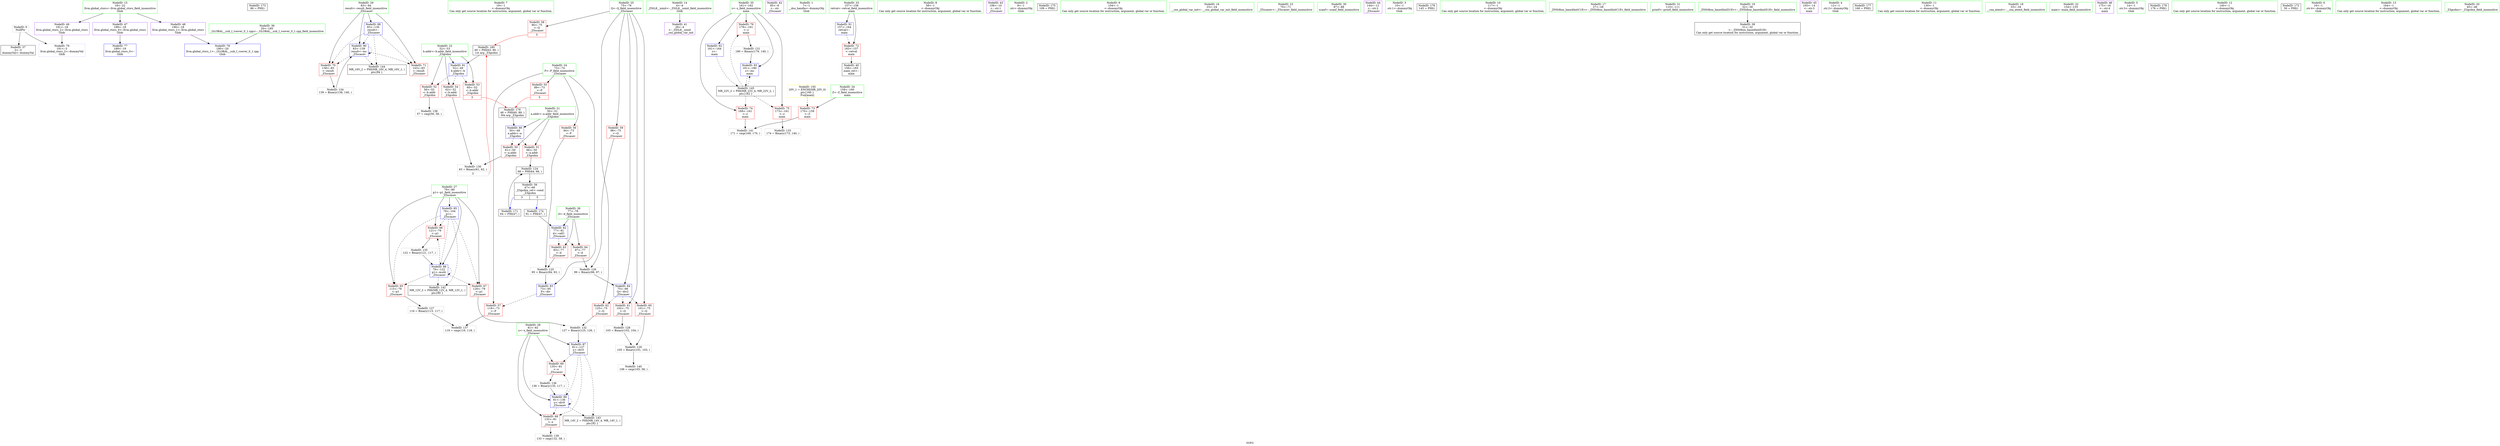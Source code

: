 digraph "SVFG" {
	label="SVFG";

	Node0x5571619e35d0 [shape=record,color=grey,label="{NodeID: 0\nNullPtr}"];
	Node0x5571619e35d0 -> Node0x5571619f8400[style=solid];
	Node0x5571619e35d0 -> Node0x5571619fb790[style=solid];
	Node0x557161a0f640 [shape=record,color=black,label="{NodeID: 173\n86 = PHI()\n}"];
	Node0x5571619fc0b0 [shape=record,color=blue,label="{NodeID: 90\n83\<--139\nresult\<--inc\n_Z5scasev\n}"];
	Node0x5571619fc0b0 -> Node0x5571619fafe0[style=dashed];
	Node0x5571619fc0b0 -> Node0x5571619fb0b0[style=dashed];
	Node0x5571619fc0b0 -> Node0x5571619fc0b0[style=dashed];
	Node0x5571619fc0b0 -> Node0x557161a05f50[style=dashed];
	Node0x5571619f6a80 [shape=record,color=green,label="{NodeID: 7\n19\<--1\n\<--dummyObj\nCan only get source location for instruction, argument, global var or function.}"];
	Node0x557161a104a0 [shape=record,color=black,label="{NodeID: 180\n49 = PHI(63, 90, )\n1st arg _Z3gcdxx }"];
	Node0x557161a104a0 -> Node0x5571619fb960[style=solid];
	Node0x5571619f6f10 [shape=record,color=green,label="{NodeID: 14\n4\<--6\n_ZStL8__ioinit\<--_ZStL8__ioinit_field_insensitive\nGlob }"];
	Node0x5571619f6f10 -> Node0x5571619f87a0[style=solid];
	Node0x5571619f7610 [shape=record,color=green,label="{NodeID: 21\n50\<--51\na.addr\<--a.addr_field_insensitive\n_Z3gcdxx\n}"];
	Node0x5571619f7610 -> Node0x5571619f9fa0[style=solid];
	Node0x5571619f7610 -> Node0x5571619fa070[style=solid];
	Node0x5571619f7610 -> Node0x5571619fb890[style=solid];
	Node0x5571619f7bf0 [shape=record,color=green,label="{NodeID: 28\n81\<--82\nx\<--x_field_insensitive\n_Z5scasev\n}"];
	Node0x5571619f7bf0 -> Node0x5571619fae40[style=solid];
	Node0x5571619f7bf0 -> Node0x5571619faf10[style=solid];
	Node0x5571619f7bf0 -> Node0x5571619fbe40[style=solid];
	Node0x5571619f7bf0 -> Node0x5571619fbfe0[style=solid];
	Node0x5571619f8230 [shape=record,color=green,label="{NodeID: 35\n161\<--162\nz\<--z_field_insensitive\nmain\n}"];
	Node0x5571619f8230 -> Node0x5571619fb320[style=solid];
	Node0x5571619f8230 -> Node0x5571619fb3f0[style=solid];
	Node0x5571619f8230 -> Node0x5571619fb4c0[style=solid];
	Node0x5571619f8230 -> Node0x5571619fc250[style=solid];
	Node0x5571619f8230 -> Node0x5571619fc320[style=solid];
	Node0x5571619fec70 [shape=record,color=grey,label="{NodeID: 125\n95 = Binary(94, 93, )\n}"];
	Node0x5571619fec70 -> Node0x5571619fbb00[style=solid];
	Node0x5571619f8870 [shape=record,color=purple,label="{NodeID: 42\n85\<--8\n\<--.str\n_Z5scasev\n}"];
	Node0x5571619ff6f0 [shape=record,color=grey,label="{NodeID: 132\n127 = Binary(125, 126, )\n}"];
	Node0x5571619ff6f0 -> Node0x5571619fbe40[style=solid];
	Node0x5571619f9ea0 [shape=record,color=purple,label="{NodeID: 49\n191\<--18\nllvm.global_ctors_2\<--llvm.global_ctors\nGlob }"];
	Node0x5571619f9ea0 -> Node0x5571619fb790[style=solid];
	Node0x557161a00980 [shape=record,color=grey,label="{NodeID: 139\n133 = cmp(132, 58, )\n}"];
	Node0x5571619fa480 [shape=record,color=red,label="{NodeID: 56\n94\<--73\n\<--P\n_Z5scasev\n}"];
	Node0x5571619fa480 -> Node0x5571619fec70[style=solid];
	Node0x5571619faa30 [shape=record,color=red,label="{NodeID: 63\n93\<--77\n\<--d\n_Z5scasev\n}"];
	Node0x5571619faa30 -> Node0x5571619fec70[style=solid];
	Node0x5571619fafe0 [shape=record,color=red,label="{NodeID: 70\n138\<--83\n\<--result\n_Z5scasev\n}"];
	Node0x5571619fafe0 -> Node0x5571619f9750[style=solid];
	Node0x5571619fb590 [shape=record,color=blue,label="{NodeID: 77\n189\<--19\nllvm.global_ctors_0\<--\nGlob }"];
	Node0x5571619fbbd0 [shape=record,color=blue,label="{NodeID: 84\n75\<--99\nQ\<--div2\n_Z5scasev\n}"];
	Node0x5571619fbbd0 -> Node0x5571619fa7c0[style=dashed];
	Node0x5571619fbbd0 -> Node0x5571619fa890[style=dashed];
	Node0x5571619fbbd0 -> Node0x5571619fa960[style=dashed];
	Node0x5571619f5f70 [shape=record,color=green,label="{NodeID: 1\n7\<--1\n__dso_handle\<--dummyObj\nGlob }"];
	Node0x557161a0fd30 [shape=record,color=black,label="{NodeID: 174\n91 = PHI(47, )\n}"];
	Node0x557161a0fd30 -> Node0x5571619fba30[style=solid];
	Node0x5571619fc180 [shape=record,color=blue,label="{NodeID: 91\n157\<--164\nretval\<--\nmain\n}"];
	Node0x5571619fc180 -> Node0x5571619fb180[style=dashed];
	Node0x5571619f6b10 [shape=record,color=green,label="{NodeID: 8\n58\<--1\n\<--dummyObj\nCan only get source location for instruction, argument, global var or function.}"];
	Node0x5571619f7010 [shape=record,color=green,label="{NodeID: 15\n18\<--22\nllvm.global_ctors\<--llvm.global_ctors_field_insensitive\nGlob }"];
	Node0x5571619f7010 -> Node0x5571619f8c80[style=solid];
	Node0x5571619f7010 -> Node0x5571619f9da0[style=solid];
	Node0x5571619f7010 -> Node0x5571619f9ea0[style=solid];
	Node0x5571619f76e0 [shape=record,color=green,label="{NodeID: 22\n52\<--53\nb.addr\<--b.addr_field_insensitive\n_Z3gcdxx\n}"];
	Node0x5571619f76e0 -> Node0x5571619fa140[style=solid];
	Node0x5571619f76e0 -> Node0x5571619fa210[style=solid];
	Node0x5571619f76e0 -> Node0x5571619fa2e0[style=solid];
	Node0x5571619f76e0 -> Node0x5571619fb960[style=solid];
	Node0x5571619f7cc0 [shape=record,color=green,label="{NodeID: 29\n83\<--84\nresult\<--result_field_insensitive\n_Z5scasev\n}"];
	Node0x5571619f7cc0 -> Node0x5571619fafe0[style=solid];
	Node0x5571619f7cc0 -> Node0x5571619fb0b0[style=solid];
	Node0x5571619f7cc0 -> Node0x5571619fbf10[style=solid];
	Node0x5571619f7cc0 -> Node0x5571619fc0b0[style=solid];
	Node0x5571619f8300 [shape=record,color=green,label="{NodeID: 36\n20\<--185\n_GLOBAL__sub_I_voover_0_1.cpp\<--_GLOBAL__sub_I_voover_0_1.cpp_field_insensitive\n}"];
	Node0x5571619f8300 -> Node0x5571619fb690[style=solid];
	Node0x5571619fedf0 [shape=record,color=grey,label="{NodeID: 126\n99 = Binary(98, 97, )\n}"];
	Node0x5571619fedf0 -> Node0x5571619fbbd0[style=solid];
	Node0x5571619f8940 [shape=record,color=purple,label="{NodeID: 43\n108\<--10\n\<--.str.1\n_Z5scasev\n}"];
	Node0x5571619f95d0 [shape=record,color=grey,label="{NodeID: 133\n174 = Binary(173, 140, )\n}"];
	Node0x5571619f9fa0 [shape=record,color=red,label="{NodeID: 50\n61\<--50\n\<--a.addr\n_Z3gcdxx\n}"];
	Node0x5571619f9fa0 -> Node0x5571619ff3f0[style=solid];
	Node0x557161a00b00 [shape=record,color=grey,label="{NodeID: 140\n106 = cmp(105, 58, )\n}"];
	Node0x5571619fa550 [shape=record,color=red,label="{NodeID: 57\n118\<--73\n\<--P\n_Z5scasev\n}"];
	Node0x5571619fa550 -> Node0x5571619f9bd0[style=solid];
	Node0x5571619fab00 [shape=record,color=red,label="{NodeID: 64\n97\<--77\n\<--d\n_Z5scasev\n}"];
	Node0x5571619fab00 -> Node0x5571619fedf0[style=solid];
	Node0x5571619fb0b0 [shape=record,color=red,label="{NodeID: 71\n143\<--83\n\<--result\n_Z5scasev\n}"];
	Node0x5571619fb690 [shape=record,color=blue,label="{NodeID: 78\n190\<--20\nllvm.global_ctors_1\<--_GLOBAL__sub_I_voover_0_1.cpp\nGlob }"];
	Node0x5571619fbca0 [shape=record,color=blue,label="{NodeID: 85\n79\<--104\np1\<--\n_Z5scasev\n}"];
	Node0x5571619fbca0 -> Node0x5571619fabd0[style=dashed];
	Node0x5571619fbca0 -> Node0x5571619faca0[style=dashed];
	Node0x5571619fbca0 -> Node0x5571619fad70[style=dashed];
	Node0x5571619fbca0 -> Node0x5571619fbd70[style=dashed];
	Node0x5571619fbca0 -> Node0x557161a05550[style=dashed];
	Node0x5571619f6000 [shape=record,color=green,label="{NodeID: 2\n8\<--1\n.str\<--dummyObj\nGlob }"];
	Node0x557161a0fe90 [shape=record,color=black,label="{NodeID: 175\n109 = PHI()\n}"];
	Node0x5571619fc250 [shape=record,color=blue,label="{NodeID: 92\n161\<--164\nz\<--\nmain\n}"];
	Node0x5571619fc250 -> Node0x557161a06450[style=dashed];
	Node0x5571619f6ba0 [shape=record,color=green,label="{NodeID: 9\n104\<--1\n\<--dummyObj\nCan only get source location for instruction, argument, global var or function.}"];
	Node0x5571619f7110 [shape=record,color=green,label="{NodeID: 16\n23\<--24\n__cxx_global_var_init\<--__cxx_global_var_init_field_insensitive\n}"];
	Node0x5571619f77b0 [shape=record,color=green,label="{NodeID: 23\n70\<--71\n_Z5scasev\<--_Z5scasev_field_insensitive\n}"];
	Node0x5571619f7d90 [shape=record,color=green,label="{NodeID: 30\n87\<--88\nscanf\<--scanf_field_insensitive\n}"];
	Node0x5571619f8400 [shape=record,color=black,label="{NodeID: 37\n2\<--3\ndummyVal\<--dummyVal\n}"];
	Node0x5571619fef70 [shape=record,color=grey,label="{NodeID: 127\n116 = Binary(115, 117, )\n}"];
	Node0x5571619fef70 -> Node0x5571619f9bd0[style=solid];
	Node0x5571619f8a10 [shape=record,color=purple,label="{NodeID: 44\n144\<--12\n\<--.str.2\n_Z5scasev\n}"];
	Node0x5571619f9750 [shape=record,color=grey,label="{NodeID: 134\n139 = Binary(138, 140, )\n}"];
	Node0x5571619f9750 -> Node0x5571619fc0b0[style=solid];
	Node0x5571619fa070 [shape=record,color=red,label="{NodeID: 51\n66\<--50\n\<--a.addr\n_Z3gcdxx\n}"];
	Node0x5571619fa070 -> Node0x557161840a30[style=solid];
	Node0x557161a00c80 [shape=record,color=grey,label="{NodeID: 141\n171 = cmp(169, 170, )\n}"];
	Node0x5571619fa620 [shape=record,color=red,label="{NodeID: 58\n90\<--75\n\<--Q\n_Z5scasev\n|{<s0>5}}"];
	Node0x5571619fa620:s0 -> Node0x557161a104a0[style=solid,color=red];
	Node0x5571619fabd0 [shape=record,color=red,label="{NodeID: 65\n115\<--79\n\<--p1\n_Z5scasev\n}"];
	Node0x5571619fabd0 -> Node0x5571619fef70[style=solid];
	Node0x5571619fb180 [shape=record,color=red,label="{NodeID: 72\n183\<--157\n\<--retval\nmain\n}"];
	Node0x5571619fb180 -> Node0x5571619f86d0[style=solid];
	Node0x5571619fb790 [shape=record,color=blue, style = dotted,label="{NodeID: 79\n191\<--3\nllvm.global_ctors_2\<--dummyVal\nGlob }"];
	Node0x5571619fbd70 [shape=record,color=blue,label="{NodeID: 86\n79\<--122\np1\<--mul4\n_Z5scasev\n}"];
	Node0x5571619fbd70 -> Node0x5571619fabd0[style=dashed];
	Node0x5571619fbd70 -> Node0x5571619faca0[style=dashed];
	Node0x5571619fbd70 -> Node0x5571619fad70[style=dashed];
	Node0x5571619fbd70 -> Node0x5571619fbd70[style=dashed];
	Node0x5571619fbd70 -> Node0x557161a05550[style=dashed];
	Node0x5571619f6090 [shape=record,color=green,label="{NodeID: 3\n10\<--1\n.str.1\<--dummyObj\nGlob }"];
	Node0x557161a0ff60 [shape=record,color=black,label="{NodeID: 176\n145 = PHI()\n}"];
	Node0x5571619fc320 [shape=record,color=blue,label="{NodeID: 93\n161\<--180\nz\<--inc\nmain\n}"];
	Node0x5571619fc320 -> Node0x557161a06450[style=dashed];
	Node0x5571619f6c30 [shape=record,color=green,label="{NodeID: 10\n117\<--1\n\<--dummyObj\nCan only get source location for instruction, argument, global var or function.}"];
	Node0x5571619f7210 [shape=record,color=green,label="{NodeID: 17\n27\<--28\n_ZNSt8ios_base4InitC1Ev\<--_ZNSt8ios_base4InitC1Ev_field_insensitive\n}"];
	Node0x5571619f78b0 [shape=record,color=green,label="{NodeID: 24\n73\<--74\nP\<--P_field_insensitive\n_Z5scasev\n}"];
	Node0x5571619f78b0 -> Node0x5571619fa3b0[style=solid];
	Node0x5571619f78b0 -> Node0x5571619fa480[style=solid];
	Node0x5571619f78b0 -> Node0x5571619fa550[style=solid];
	Node0x5571619f78b0 -> Node0x5571619fbb00[style=solid];
	Node0x5571619f7e90 [shape=record,color=green,label="{NodeID: 31\n110\<--111\nprintf\<--printf_field_insensitive\n}"];
	Node0x5571619f8500 [shape=record,color=black,label="{NodeID: 38\n31\<--32\n\<--_ZNSt8ios_base4InitD1Ev\nCan only get source location for instruction, argument, global var or function.}"];
	Node0x5571619ff0f0 [shape=record,color=grey,label="{NodeID: 128\n103 = Binary(102, 104, )\n}"];
	Node0x5571619ff0f0 -> Node0x5571619ff270[style=solid];
	Node0x5571619f8ae0 [shape=record,color=purple,label="{NodeID: 45\n165\<--14\n\<--.str.3\nmain\n}"];
	Node0x5571619f98d0 [shape=record,color=grey,label="{NodeID: 135\n122 = Binary(121, 117, )\n}"];
	Node0x5571619f98d0 -> Node0x5571619fbd70[style=solid];
	Node0x5571619fa140 [shape=record,color=red,label="{NodeID: 52\n56\<--52\n\<--b.addr\n_Z3gcdxx\n}"];
	Node0x5571619fa140 -> Node0x557161a00840[style=solid];
	Node0x557161a05550 [shape=record,color=black,label="{NodeID: 142\nMR_12V_2 = PHI(MR_12V_4, MR_12V_1, )\npts\{80 \}\n}"];
	Node0x5571619fa6f0 [shape=record,color=red,label="{NodeID: 59\n98\<--75\n\<--Q\n_Z5scasev\n}"];
	Node0x5571619fa6f0 -> Node0x5571619fedf0[style=solid];
	Node0x5571619faca0 [shape=record,color=red,label="{NodeID: 66\n121\<--79\n\<--p1\n_Z5scasev\n}"];
	Node0x5571619faca0 -> Node0x5571619f98d0[style=solid];
	Node0x5571619fb250 [shape=record,color=red,label="{NodeID: 73\n170\<--159\n\<--Z\nmain\n}"];
	Node0x5571619fb250 -> Node0x557161a00c80[style=solid];
	Node0x5571619fb890 [shape=record,color=blue,label="{NodeID: 80\n50\<--48\na.addr\<--a\n_Z3gcdxx\n}"];
	Node0x5571619fb890 -> Node0x5571619f9fa0[style=dashed];
	Node0x5571619fb890 -> Node0x5571619fa070[style=dashed];
	Node0x5571619fbe40 [shape=record,color=blue,label="{NodeID: 87\n81\<--127\nx\<--div5\n_Z5scasev\n}"];
	Node0x5571619fbe40 -> Node0x5571619fae40[style=dashed];
	Node0x5571619fbe40 -> Node0x5571619faf10[style=dashed];
	Node0x5571619fbe40 -> Node0x5571619fbfe0[style=dashed];
	Node0x5571619fbe40 -> Node0x557161a05a50[style=dashed];
	Node0x5571619f6120 [shape=record,color=green,label="{NodeID: 4\n12\<--1\n.str.2\<--dummyObj\nGlob }"];
	Node0x557161a10030 [shape=record,color=black,label="{NodeID: 177\n166 = PHI()\n}"];
	Node0x5571619f6cc0 [shape=record,color=green,label="{NodeID: 11\n130\<--1\n\<--dummyObj\nCan only get source location for instruction, argument, global var or function.}"];
	Node0x5571619f7310 [shape=record,color=green,label="{NodeID: 18\n33\<--34\n__cxa_atexit\<--__cxa_atexit_field_insensitive\n}"];
	Node0x5571619f7980 [shape=record,color=green,label="{NodeID: 25\n75\<--76\nQ\<--Q_field_insensitive\n_Z5scasev\n}"];
	Node0x5571619f7980 -> Node0x5571619fa620[style=solid];
	Node0x5571619f7980 -> Node0x5571619fa6f0[style=solid];
	Node0x5571619f7980 -> Node0x5571619fa7c0[style=solid];
	Node0x5571619f7980 -> Node0x5571619fa890[style=solid];
	Node0x5571619f7980 -> Node0x5571619fa960[style=solid];
	Node0x5571619f7980 -> Node0x5571619fbbd0[style=solid];
	Node0x5571619f7f90 [shape=record,color=green,label="{NodeID: 32\n154\<--155\nmain\<--main_field_insensitive\n}"];
	Node0x5571619f8600 [shape=record,color=black,label="{NodeID: 39\n47\<--68\n_Z3gcdxx_ret\<--cond\n_Z3gcdxx\n|{<s0>3|<s1>5}}"];
	Node0x5571619f8600:s0 -> Node0x557161a0f380[style=solid,color=blue];
	Node0x5571619f8600:s1 -> Node0x557161a0fd30[style=solid,color=blue];
	Node0x5571619ff270 [shape=record,color=grey,label="{NodeID: 129\n105 = Binary(101, 103, )\n}"];
	Node0x5571619ff270 -> Node0x557161a00b00[style=solid];
	Node0x5571619f8bb0 [shape=record,color=purple,label="{NodeID: 46\n175\<--16\n\<--.str.4\nmain\n}"];
	Node0x5571619f9a50 [shape=record,color=grey,label="{NodeID: 136\n136 = Binary(135, 117, )\n}"];
	Node0x5571619f9a50 -> Node0x5571619fbfe0[style=solid];
	Node0x5571619fa210 [shape=record,color=red,label="{NodeID: 53\n60\<--52\n\<--b.addr\n_Z3gcdxx\n|{<s0>3}}"];
	Node0x5571619fa210:s0 -> Node0x557161a101d0[style=solid,color=red];
	Node0x557161a05a50 [shape=record,color=black,label="{NodeID: 143\nMR_14V_2 = PHI(MR_14V_4, MR_14V_1, )\npts\{82 \}\n}"];
	Node0x5571619fa7c0 [shape=record,color=red,label="{NodeID: 60\n101\<--75\n\<--Q\n_Z5scasev\n}"];
	Node0x5571619fa7c0 -> Node0x5571619ff270[style=solid];
	Node0x557161a08370 [shape=record,color=yellow,style=double,label="{NodeID: 150\n20V_1 = ENCHI(MR_20V_0)\npts\{160 \}\nFun[main]}"];
	Node0x557161a08370 -> Node0x5571619fb250[style=dashed];
	Node0x5571619fad70 [shape=record,color=red,label="{NodeID: 67\n126\<--79\n\<--p1\n_Z5scasev\n}"];
	Node0x5571619fad70 -> Node0x5571619ff6f0[style=solid];
	Node0x5571619fb320 [shape=record,color=red,label="{NodeID: 74\n169\<--161\n\<--z\nmain\n}"];
	Node0x5571619fb320 -> Node0x557161a00c80[style=solid];
	Node0x5571619fb960 [shape=record,color=blue,label="{NodeID: 81\n52\<--49\nb.addr\<--b\n_Z3gcdxx\n}"];
	Node0x5571619fb960 -> Node0x5571619fa140[style=dashed];
	Node0x5571619fb960 -> Node0x5571619fa210[style=dashed];
	Node0x5571619fb960 -> Node0x5571619fa2e0[style=dashed];
	Node0x557161a0f380 [shape=record,color=black,label="{NodeID: 171\n64 = PHI(47, )\n}"];
	Node0x557161a0f380 -> Node0x557161840a30[style=solid];
	Node0x5571619fbf10 [shape=record,color=blue,label="{NodeID: 88\n83\<--130\nresult\<--\n_Z5scasev\n}"];
	Node0x5571619fbf10 -> Node0x5571619fafe0[style=dashed];
	Node0x5571619fbf10 -> Node0x5571619fb0b0[style=dashed];
	Node0x5571619fbf10 -> Node0x5571619fc0b0[style=dashed];
	Node0x5571619fbf10 -> Node0x557161a05f50[style=dashed];
	Node0x5571619f6960 [shape=record,color=green,label="{NodeID: 5\n14\<--1\n.str.3\<--dummyObj\nGlob }"];
	Node0x557161a10100 [shape=record,color=black,label="{NodeID: 178\n176 = PHI()\n}"];
	Node0x5571619f6d50 [shape=record,color=green,label="{NodeID: 12\n140\<--1\n\<--dummyObj\nCan only get source location for instruction, argument, global var or function.}"];
	Node0x5571619f7410 [shape=record,color=green,label="{NodeID: 19\n32\<--38\n_ZNSt8ios_base4InitD1Ev\<--_ZNSt8ios_base4InitD1Ev_field_insensitive\n}"];
	Node0x5571619f7410 -> Node0x5571619f8500[style=solid];
	Node0x5571619f7a50 [shape=record,color=green,label="{NodeID: 26\n77\<--78\nd\<--d_field_insensitive\n_Z5scasev\n}"];
	Node0x5571619f7a50 -> Node0x5571619faa30[style=solid];
	Node0x5571619f7a50 -> Node0x5571619fab00[style=solid];
	Node0x5571619f7a50 -> Node0x5571619fba30[style=solid];
	Node0x5571619f8090 [shape=record,color=green,label="{NodeID: 33\n157\<--158\nretval\<--retval_field_insensitive\nmain\n}"];
	Node0x5571619f8090 -> Node0x5571619fb180[style=solid];
	Node0x5571619f8090 -> Node0x5571619fc180[style=solid];
	Node0x5571619f86d0 [shape=record,color=black,label="{NodeID: 40\n156\<--183\nmain_ret\<--\nmain\n}"];
	Node0x5571619ff3f0 [shape=record,color=grey,label="{NodeID: 130\n63 = Binary(61, 62, )\n|{<s0>3}}"];
	Node0x5571619ff3f0:s0 -> Node0x557161a104a0[style=solid,color=red];
	Node0x5571619f8c80 [shape=record,color=purple,label="{NodeID: 47\n189\<--18\nllvm.global_ctors_0\<--llvm.global_ctors\nGlob }"];
	Node0x5571619f8c80 -> Node0x5571619fb590[style=solid];
	Node0x5571619f9bd0 [shape=record,color=grey,label="{NodeID: 137\n119 = cmp(116, 118, )\n}"];
	Node0x5571619fa2e0 [shape=record,color=red,label="{NodeID: 54\n62\<--52\n\<--b.addr\n_Z3gcdxx\n}"];
	Node0x5571619fa2e0 -> Node0x5571619ff3f0[style=solid];
	Node0x557161a05f50 [shape=record,color=black,label="{NodeID: 144\nMR_16V_2 = PHI(MR_16V_4, MR_16V_1, )\npts\{84 \}\n}"];
	Node0x5571619fa890 [shape=record,color=red,label="{NodeID: 61\n102\<--75\n\<--Q\n_Z5scasev\n}"];
	Node0x5571619fa890 -> Node0x5571619ff0f0[style=solid];
	Node0x5571619fae40 [shape=record,color=red,label="{NodeID: 68\n132\<--81\n\<--x\n_Z5scasev\n}"];
	Node0x5571619fae40 -> Node0x557161a00980[style=solid];
	Node0x5571619fb3f0 [shape=record,color=red,label="{NodeID: 75\n173\<--161\n\<--z\nmain\n}"];
	Node0x5571619fb3f0 -> Node0x5571619f95d0[style=solid];
	Node0x5571619fba30 [shape=record,color=blue,label="{NodeID: 82\n77\<--91\nd\<--call1\n_Z5scasev\n}"];
	Node0x5571619fba30 -> Node0x5571619faa30[style=dashed];
	Node0x5571619fba30 -> Node0x5571619fab00[style=dashed];
	Node0x557161a0f570 [shape=record,color=black,label="{NodeID: 172\n30 = PHI()\n}"];
	Node0x5571619fbfe0 [shape=record,color=blue,label="{NodeID: 89\n81\<--136\nx\<--div9\n_Z5scasev\n}"];
	Node0x5571619fbfe0 -> Node0x5571619fae40[style=dashed];
	Node0x5571619fbfe0 -> Node0x5571619faf10[style=dashed];
	Node0x5571619fbfe0 -> Node0x5571619fbfe0[style=dashed];
	Node0x5571619fbfe0 -> Node0x557161a05a50[style=dashed];
	Node0x5571619f69f0 [shape=record,color=green,label="{NodeID: 6\n16\<--1\n.str.4\<--dummyObj\nGlob }"];
	Node0x557161a101d0 [shape=record,color=black,label="{NodeID: 179\n48 = PHI(60, 89, )\n0th arg _Z3gcdxx }"];
	Node0x557161a101d0 -> Node0x5571619fb890[style=solid];
	Node0x5571619f6e10 [shape=record,color=green,label="{NodeID: 13\n164\<--1\n\<--dummyObj\nCan only get source location for instruction, argument, global var or function.}"];
	Node0x5571619f7510 [shape=record,color=green,label="{NodeID: 20\n45\<--46\n_Z3gcdxx\<--_Z3gcdxx_field_insensitive\n}"];
	Node0x5571619f7b20 [shape=record,color=green,label="{NodeID: 27\n79\<--80\np1\<--p1_field_insensitive\n_Z5scasev\n}"];
	Node0x5571619f7b20 -> Node0x5571619fabd0[style=solid];
	Node0x5571619f7b20 -> Node0x5571619faca0[style=solid];
	Node0x5571619f7b20 -> Node0x5571619fad70[style=solid];
	Node0x5571619f7b20 -> Node0x5571619fbca0[style=solid];
	Node0x5571619f7b20 -> Node0x5571619fbd70[style=solid];
	Node0x5571619f8160 [shape=record,color=green,label="{NodeID: 34\n159\<--160\nZ\<--Z_field_insensitive\nmain\n}"];
	Node0x5571619f8160 -> Node0x5571619fb250[style=solid];
	Node0x557161840a30 [shape=record,color=black,label="{NodeID: 124\n68 = PHI(64, 66, )\n}"];
	Node0x557161840a30 -> Node0x5571619f8600[style=solid];
	Node0x5571619f87a0 [shape=record,color=purple,label="{NodeID: 41\n29\<--4\n\<--_ZStL8__ioinit\n__cxx_global_var_init\n}"];
	Node0x5571619ff570 [shape=record,color=grey,label="{NodeID: 131\n180 = Binary(179, 140, )\n}"];
	Node0x5571619ff570 -> Node0x5571619fc320[style=solid];
	Node0x5571619f9da0 [shape=record,color=purple,label="{NodeID: 48\n190\<--18\nllvm.global_ctors_1\<--llvm.global_ctors\nGlob }"];
	Node0x5571619f9da0 -> Node0x5571619fb690[style=solid];
	Node0x557161a00840 [shape=record,color=grey,label="{NodeID: 138\n57 = cmp(56, 58, )\n}"];
	Node0x5571619fa3b0 [shape=record,color=red,label="{NodeID: 55\n89\<--73\n\<--P\n_Z5scasev\n|{<s0>5}}"];
	Node0x5571619fa3b0:s0 -> Node0x557161a101d0[style=solid,color=red];
	Node0x557161a06450 [shape=record,color=black,label="{NodeID: 145\nMR_22V_3 = PHI(MR_22V_4, MR_22V_2, )\npts\{162 \}\n}"];
	Node0x557161a06450 -> Node0x5571619fb320[style=dashed];
	Node0x557161a06450 -> Node0x5571619fb3f0[style=dashed];
	Node0x557161a06450 -> Node0x5571619fb4c0[style=dashed];
	Node0x557161a06450 -> Node0x5571619fc320[style=dashed];
	Node0x5571619fa960 [shape=record,color=red,label="{NodeID: 62\n125\<--75\n\<--Q\n_Z5scasev\n}"];
	Node0x5571619fa960 -> Node0x5571619ff6f0[style=solid];
	Node0x5571619faf10 [shape=record,color=red,label="{NodeID: 69\n135\<--81\n\<--x\n_Z5scasev\n}"];
	Node0x5571619faf10 -> Node0x5571619f9a50[style=solid];
	Node0x5571619fb4c0 [shape=record,color=red,label="{NodeID: 76\n179\<--161\n\<--z\nmain\n}"];
	Node0x5571619fb4c0 -> Node0x5571619ff570[style=solid];
	Node0x5571619fbb00 [shape=record,color=blue,label="{NodeID: 83\n73\<--95\nP\<--div\n_Z5scasev\n}"];
	Node0x5571619fbb00 -> Node0x5571619fa550[style=dashed];
}
